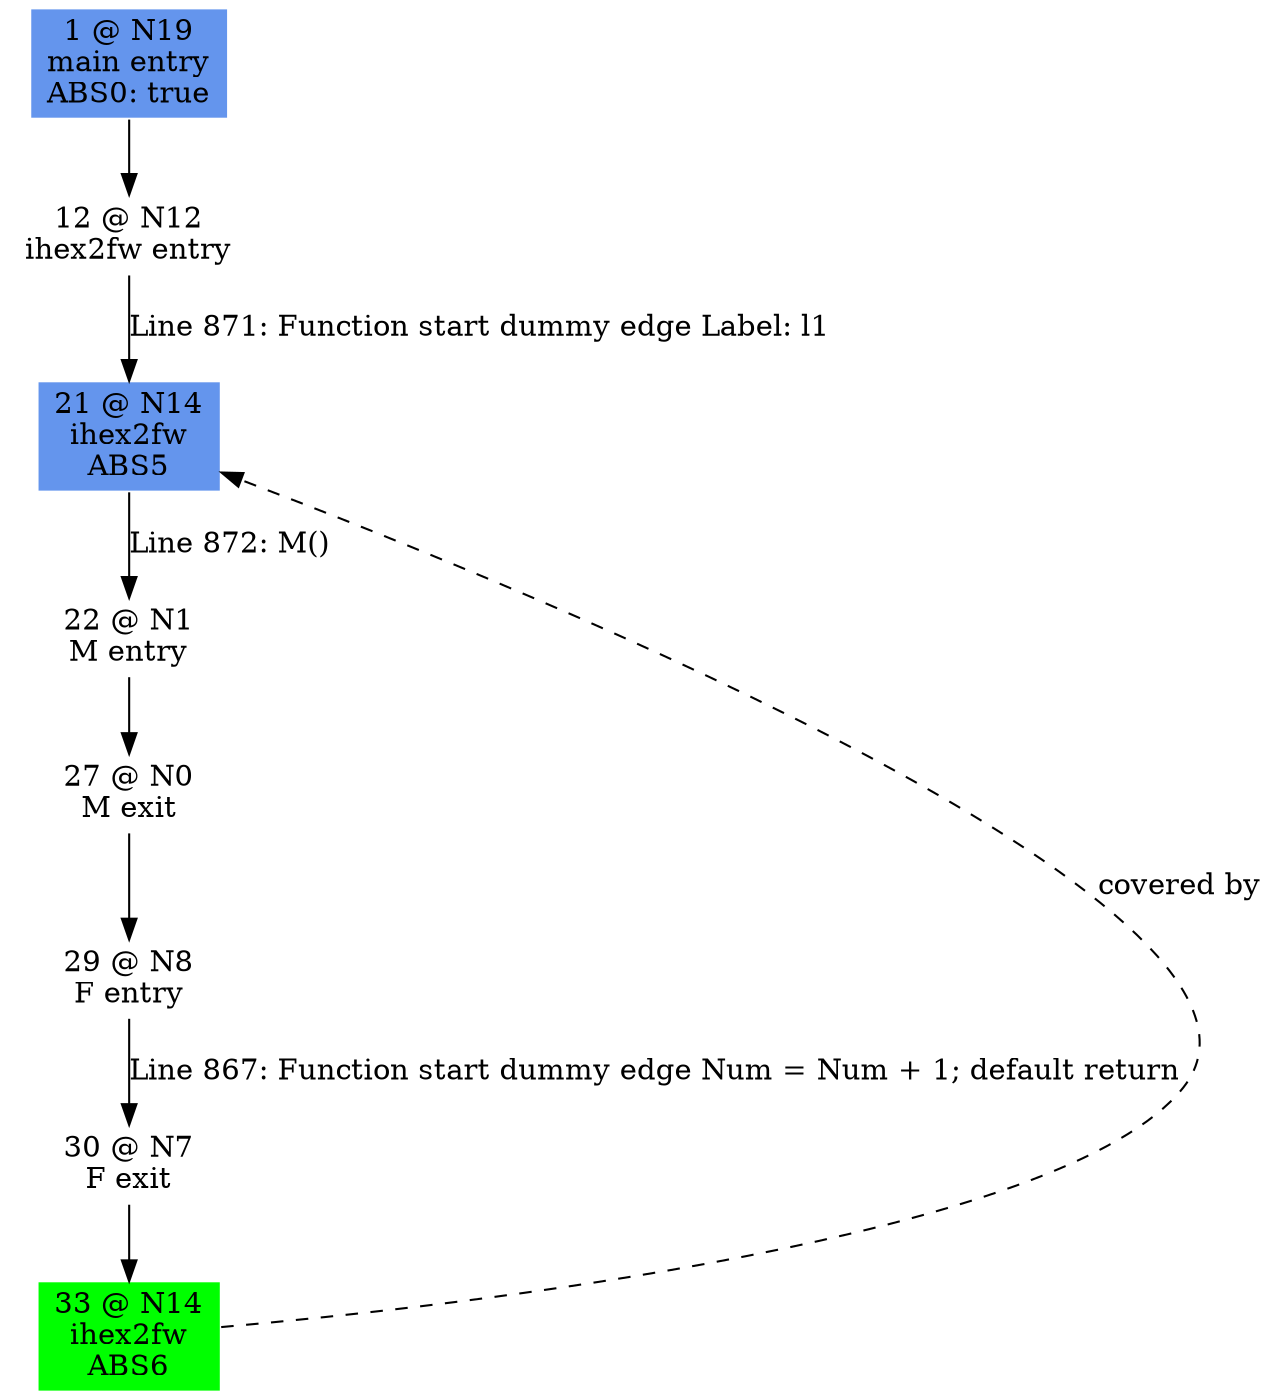 digraph ARG {
node [style="filled" shape="box" color="white"]
1 [fillcolor="cornflowerblue" label="1 @ N19\nmain entry\nABS0: true" id="1"]
12 [label="12 @ N12\nihex2fw entry" id="12"]
21 [fillcolor="cornflowerblue" label="21 @ N14\nihex2fw\nABS5" id="21"]
22 [label="22 @ N1\nM entry" id="22"]
27 [label="27 @ N0\nM exit" id="27"]
29 [label="29 @ N8\nF entry" id="29"]
30 [label="30 @ N7\nF exit" id="30"]
33 [fillcolor="green" label="33 @ N14\nihex2fw\nABS6" id="33"]
1 -> 12 []
12 -> 21 [label="Line 871: Function start dummy edge Label: l1" id="12 -> 21"]
33 -> 21 [style="dashed" weight="0" label="covered by"]
21 -> 22 [label="Line 872: M()" id="21 -> 22"]
22 -> 27 []
27 -> 29 []
29 -> 30 [label="Line 867: Function start dummy edge Num = Num + 1; default return" id="29 -> 30"]
30 -> 33 []
}
